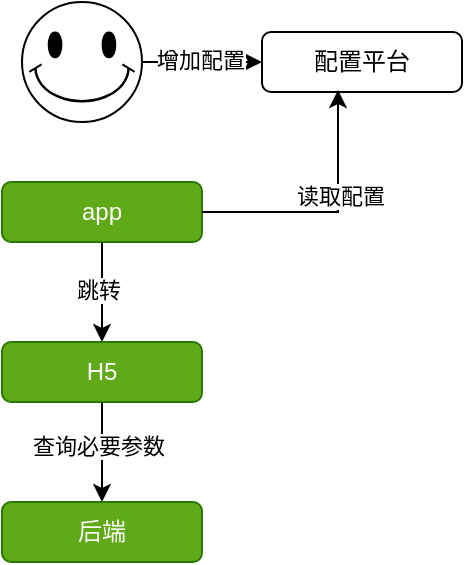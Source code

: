 <mxfile version="28.0.9">
  <diagram name="第 1 页" id="wGMWOpGk1n0xadyC_bJa">
    <mxGraphModel dx="788" dy="595" grid="1" gridSize="10" guides="1" tooltips="1" connect="1" arrows="1" fold="1" page="1" pageScale="1" pageWidth="850" pageHeight="1100" math="0" shadow="0">
      <root>
        <mxCell id="0" />
        <mxCell id="1" parent="0" />
        <mxCell id="XYf41SD09D1qtcmD4VIL-4" style="edgeStyle=orthogonalEdgeStyle;rounded=0;orthogonalLoop=1;jettySize=auto;html=1;entryX=0;entryY=0.5;entryDx=0;entryDy=0;" edge="1" parent="1" source="XYf41SD09D1qtcmD4VIL-2" target="XYf41SD09D1qtcmD4VIL-3">
          <mxGeometry relative="1" as="geometry" />
        </mxCell>
        <mxCell id="XYf41SD09D1qtcmD4VIL-5" value="增加配置" style="edgeLabel;html=1;align=center;verticalAlign=middle;resizable=0;points=[];" vertex="1" connectable="0" parent="XYf41SD09D1qtcmD4VIL-4">
          <mxGeometry x="-0.04" y="1" relative="1" as="geometry">
            <mxPoint as="offset" />
          </mxGeometry>
        </mxCell>
        <mxCell id="XYf41SD09D1qtcmD4VIL-2" value="" style="verticalLabelPosition=bottom;verticalAlign=top;html=1;shape=mxgraph.basic.smiley" vertex="1" parent="1">
          <mxGeometry x="60" y="180" width="60" height="60" as="geometry" />
        </mxCell>
        <mxCell id="XYf41SD09D1qtcmD4VIL-3" value="配置平台" style="rounded=1;whiteSpace=wrap;html=1;" vertex="1" parent="1">
          <mxGeometry x="180" y="195" width="100" height="30" as="geometry" />
        </mxCell>
        <mxCell id="XYf41SD09D1qtcmD4VIL-12" style="edgeStyle=orthogonalEdgeStyle;rounded=0;orthogonalLoop=1;jettySize=auto;html=1;entryX=0.5;entryY=0;entryDx=0;entryDy=0;" edge="1" parent="1" source="XYf41SD09D1qtcmD4VIL-6" target="XYf41SD09D1qtcmD4VIL-9">
          <mxGeometry relative="1" as="geometry" />
        </mxCell>
        <mxCell id="XYf41SD09D1qtcmD4VIL-13" value="跳转" style="edgeLabel;html=1;align=center;verticalAlign=middle;resizable=0;points=[];" vertex="1" connectable="0" parent="XYf41SD09D1qtcmD4VIL-12">
          <mxGeometry x="-0.033" y="-2" relative="1" as="geometry">
            <mxPoint as="offset" />
          </mxGeometry>
        </mxCell>
        <mxCell id="XYf41SD09D1qtcmD4VIL-6" value="app" style="rounded=1;whiteSpace=wrap;html=1;fillColor=#60a917;fontColor=#ffffff;strokeColor=#2D7600;" vertex="1" parent="1">
          <mxGeometry x="50" y="270" width="100" height="30" as="geometry" />
        </mxCell>
        <mxCell id="XYf41SD09D1qtcmD4VIL-15" style="edgeStyle=orthogonalEdgeStyle;rounded=0;orthogonalLoop=1;jettySize=auto;html=1;" edge="1" parent="1" source="XYf41SD09D1qtcmD4VIL-9" target="XYf41SD09D1qtcmD4VIL-14">
          <mxGeometry relative="1" as="geometry" />
        </mxCell>
        <mxCell id="XYf41SD09D1qtcmD4VIL-16" value="查询必要参数" style="edgeLabel;html=1;align=center;verticalAlign=middle;resizable=0;points=[];" vertex="1" connectable="0" parent="XYf41SD09D1qtcmD4VIL-15">
          <mxGeometry x="-0.12" y="-2" relative="1" as="geometry">
            <mxPoint as="offset" />
          </mxGeometry>
        </mxCell>
        <mxCell id="XYf41SD09D1qtcmD4VIL-9" value="H5" style="rounded=1;whiteSpace=wrap;html=1;fillColor=#60a917;fontColor=#ffffff;strokeColor=#2D7600;" vertex="1" parent="1">
          <mxGeometry x="50" y="350" width="100" height="30" as="geometry" />
        </mxCell>
        <mxCell id="XYf41SD09D1qtcmD4VIL-10" style="edgeStyle=orthogonalEdgeStyle;rounded=0;orthogonalLoop=1;jettySize=auto;html=1;entryX=0.38;entryY=0.967;entryDx=0;entryDy=0;entryPerimeter=0;" edge="1" parent="1" source="XYf41SD09D1qtcmD4VIL-6" target="XYf41SD09D1qtcmD4VIL-3">
          <mxGeometry relative="1" as="geometry" />
        </mxCell>
        <mxCell id="XYf41SD09D1qtcmD4VIL-11" value="读取配置" style="edgeLabel;html=1;align=center;verticalAlign=middle;resizable=0;points=[];" vertex="1" connectable="0" parent="XYf41SD09D1qtcmD4VIL-10">
          <mxGeometry x="0.182" y="-1" relative="1" as="geometry">
            <mxPoint as="offset" />
          </mxGeometry>
        </mxCell>
        <mxCell id="XYf41SD09D1qtcmD4VIL-14" value="后端" style="rounded=1;whiteSpace=wrap;html=1;fillColor=#60a917;fontColor=#ffffff;strokeColor=#2D7600;" vertex="1" parent="1">
          <mxGeometry x="50" y="430" width="100" height="30" as="geometry" />
        </mxCell>
      </root>
    </mxGraphModel>
  </diagram>
</mxfile>
